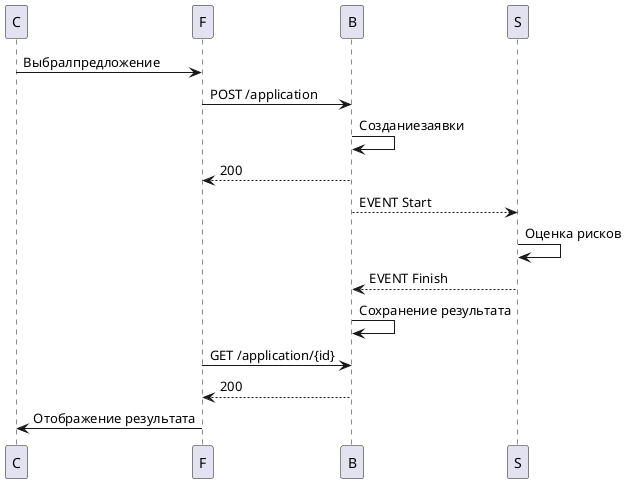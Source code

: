 @startuml Пример с плохим оформлением

C->F:Выбралпредложение
F->B:POST /application
B->B:Созданиезаявки
B-->F:200
B-->S:EVENT Start
S->S:Оценка рисков
S-->B:EVENT Finish
B->B:Сохранение результата
F->B:GET /application/{id}
return 200
F->C:Отображение результата

@enduml